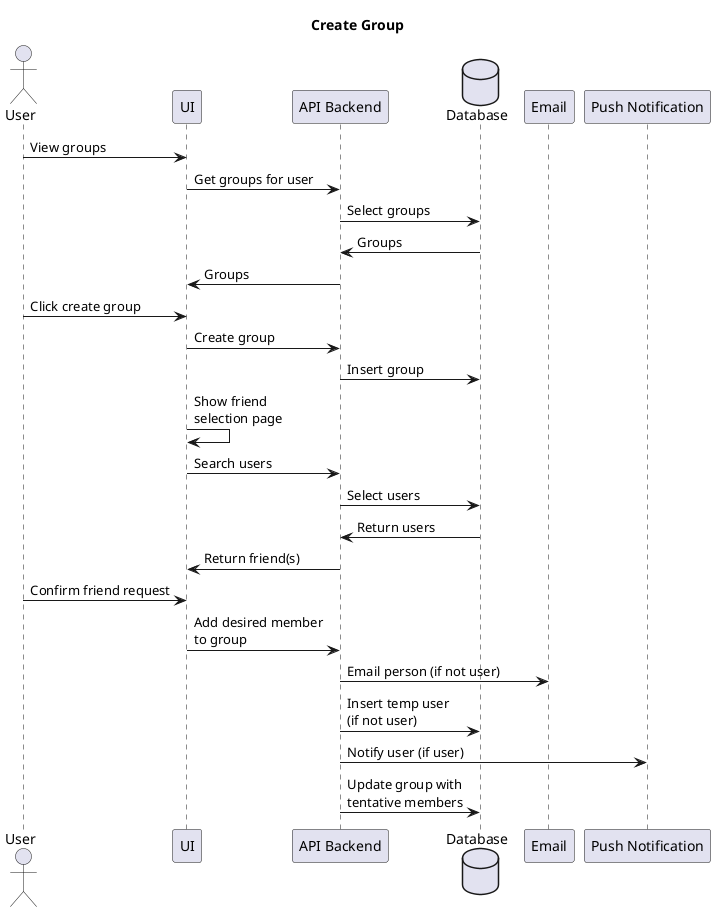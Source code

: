 @startuml Create Group

title Create Group

actor User as user
participant UI as ui
participant "API Backend" as api
database Database as db
participant Email as email
participant "Push Notification" as pn

user -> ui : View groups
ui -> api : Get groups for user
api -> db : Select groups
db -> api : Groups
api -> ui : Groups
user -> ui : Click create group
ui -> api : Create group
api -> db : Insert group
ui -> ui : Show friend \nselection page 
ui -> api : Search users
api -> db : Select users
db -> api : Return users
api -> ui : Return friend(s)
user -> ui : Confirm friend request
ui -> api : Add desired member\nto group
api -> email : Email person (if not user)
api -> db : Insert temp user\n(if not user)
api -> pn : Notify user (if user)
api -> db : Update group with\ntentative members

@enduml